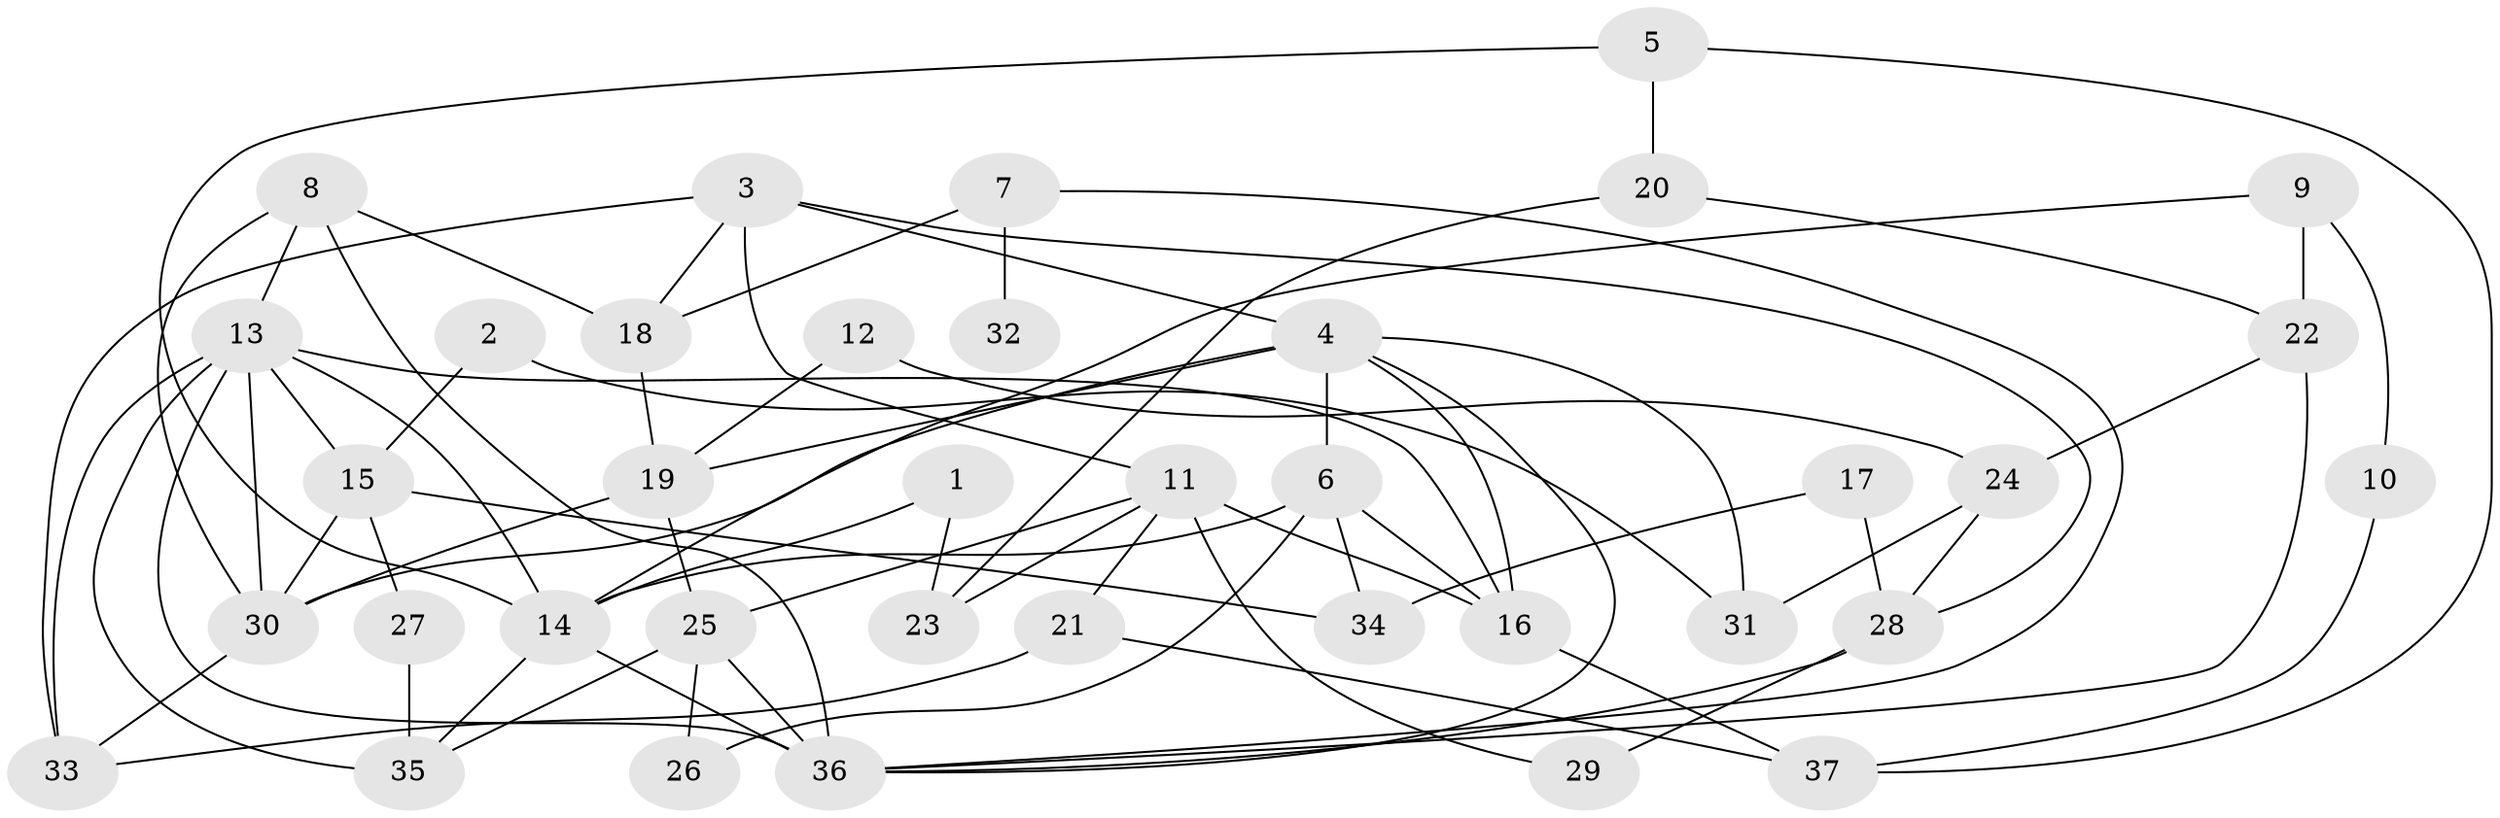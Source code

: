 // original degree distribution, {3: 0.2826086956521739, 7: 0.03260869565217391, 6: 0.06521739130434782, 5: 0.08695652173913043, 2: 0.2826086956521739, 4: 0.08695652173913043, 1: 0.16304347826086957}
// Generated by graph-tools (version 1.1) at 2025/35/03/04/25 23:35:59]
// undirected, 37 vertices, 73 edges
graph export_dot {
  node [color=gray90,style=filled];
  1;
  2;
  3;
  4;
  5;
  6;
  7;
  8;
  9;
  10;
  11;
  12;
  13;
  14;
  15;
  16;
  17;
  18;
  19;
  20;
  21;
  22;
  23;
  24;
  25;
  26;
  27;
  28;
  29;
  30;
  31;
  32;
  33;
  34;
  35;
  36;
  37;
  1 -- 14 [weight=1.0];
  1 -- 23 [weight=1.0];
  2 -- 15 [weight=1.0];
  2 -- 31 [weight=1.0];
  3 -- 4 [weight=1.0];
  3 -- 11 [weight=1.0];
  3 -- 18 [weight=1.0];
  3 -- 28 [weight=1.0];
  3 -- 33 [weight=1.0];
  4 -- 6 [weight=1.0];
  4 -- 16 [weight=1.0];
  4 -- 19 [weight=1.0];
  4 -- 30 [weight=1.0];
  4 -- 31 [weight=1.0];
  4 -- 36 [weight=1.0];
  5 -- 14 [weight=1.0];
  5 -- 20 [weight=1.0];
  5 -- 37 [weight=1.0];
  6 -- 14 [weight=1.0];
  6 -- 16 [weight=1.0];
  6 -- 26 [weight=1.0];
  6 -- 34 [weight=1.0];
  7 -- 18 [weight=1.0];
  7 -- 32 [weight=1.0];
  7 -- 36 [weight=1.0];
  8 -- 13 [weight=1.0];
  8 -- 18 [weight=1.0];
  8 -- 30 [weight=1.0];
  8 -- 36 [weight=1.0];
  9 -- 10 [weight=1.0];
  9 -- 14 [weight=1.0];
  9 -- 22 [weight=1.0];
  10 -- 37 [weight=1.0];
  11 -- 16 [weight=1.0];
  11 -- 21 [weight=1.0];
  11 -- 23 [weight=1.0];
  11 -- 25 [weight=1.0];
  11 -- 29 [weight=1.0];
  12 -- 19 [weight=2.0];
  12 -- 24 [weight=2.0];
  13 -- 14 [weight=1.0];
  13 -- 15 [weight=1.0];
  13 -- 16 [weight=1.0];
  13 -- 30 [weight=1.0];
  13 -- 33 [weight=1.0];
  13 -- 35 [weight=2.0];
  13 -- 36 [weight=1.0];
  14 -- 35 [weight=1.0];
  14 -- 36 [weight=2.0];
  15 -- 27 [weight=1.0];
  15 -- 30 [weight=1.0];
  15 -- 34 [weight=1.0];
  16 -- 37 [weight=1.0];
  17 -- 28 [weight=1.0];
  17 -- 34 [weight=1.0];
  18 -- 19 [weight=1.0];
  19 -- 25 [weight=1.0];
  19 -- 30 [weight=1.0];
  20 -- 22 [weight=1.0];
  20 -- 23 [weight=1.0];
  21 -- 33 [weight=1.0];
  21 -- 37 [weight=1.0];
  22 -- 24 [weight=1.0];
  22 -- 36 [weight=1.0];
  24 -- 28 [weight=1.0];
  24 -- 31 [weight=1.0];
  25 -- 26 [weight=1.0];
  25 -- 35 [weight=1.0];
  25 -- 36 [weight=2.0];
  27 -- 35 [weight=1.0];
  28 -- 29 [weight=1.0];
  28 -- 36 [weight=1.0];
  30 -- 33 [weight=1.0];
}
